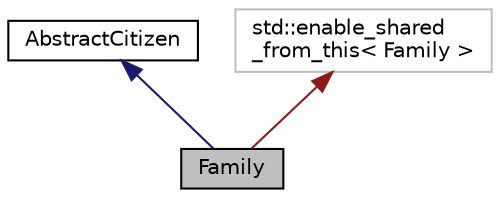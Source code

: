 digraph "Family"
{
 // LATEX_PDF_SIZE
  edge [fontname="Helvetica",fontsize="10",labelfontname="Helvetica",labelfontsize="10"];
  node [fontname="Helvetica",fontsize="10",shape=record];
  Node1 [label="Family",height=0.2,width=0.4,color="black", fillcolor="grey75", style="filled", fontcolor="black",tooltip=" "];
  Node2 -> Node1 [dir="back",color="midnightblue",fontsize="10",style="solid"];
  Node2 [label="AbstractCitizen",height=0.2,width=0.4,color="black", fillcolor="white", style="filled",URL="$classAbstractCitizen.html",tooltip=" "];
  Node3 -> Node1 [dir="back",color="firebrick4",fontsize="10",style="solid"];
  Node3 [label="std::enable_shared\l_from_this\< Family \>",height=0.2,width=0.4,color="grey75", fillcolor="white", style="filled",tooltip=" "];
}
